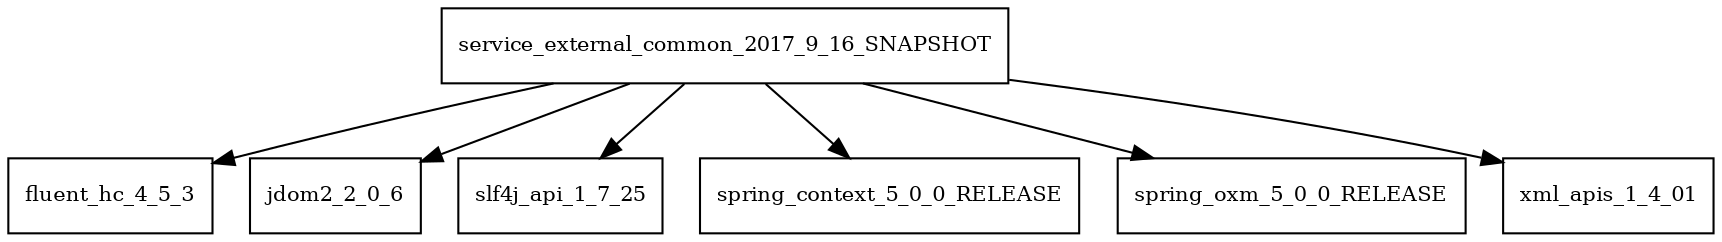digraph service_external_common_2017_9_16_SNAPSHOT_dependencies {
  node [shape = box, fontsize=10.0];
  service_external_common_2017_9_16_SNAPSHOT -> fluent_hc_4_5_3;
  service_external_common_2017_9_16_SNAPSHOT -> jdom2_2_0_6;
  service_external_common_2017_9_16_SNAPSHOT -> slf4j_api_1_7_25;
  service_external_common_2017_9_16_SNAPSHOT -> spring_context_5_0_0_RELEASE;
  service_external_common_2017_9_16_SNAPSHOT -> spring_oxm_5_0_0_RELEASE;
  service_external_common_2017_9_16_SNAPSHOT -> xml_apis_1_4_01;
}
